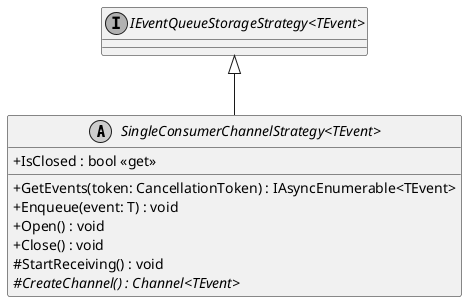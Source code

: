 @startuml
skinparam monochrome true
skinparam classAttributeIconSize 0

!startsub default
abstract class "SingleConsumerChannelStrategy<TEvent>" {
    + IsClosed : bool <<get>>
    + GetEvents(token: CancellationToken) : IAsyncEnumerable<TEvent>
    + Enqueue(event: T) : void
    + Open() : void
    + Close() : void
    # StartReceiving() : void
    # {abstract} CreateChannel() : Channel<TEvent>
}
interface "IEventQueueStorageStrategy<TEvent>"
"IEventQueueStorageStrategy<TEvent>" <|-- "SingleConsumerChannelStrategy<TEvent>"

!endsub
@enduml
